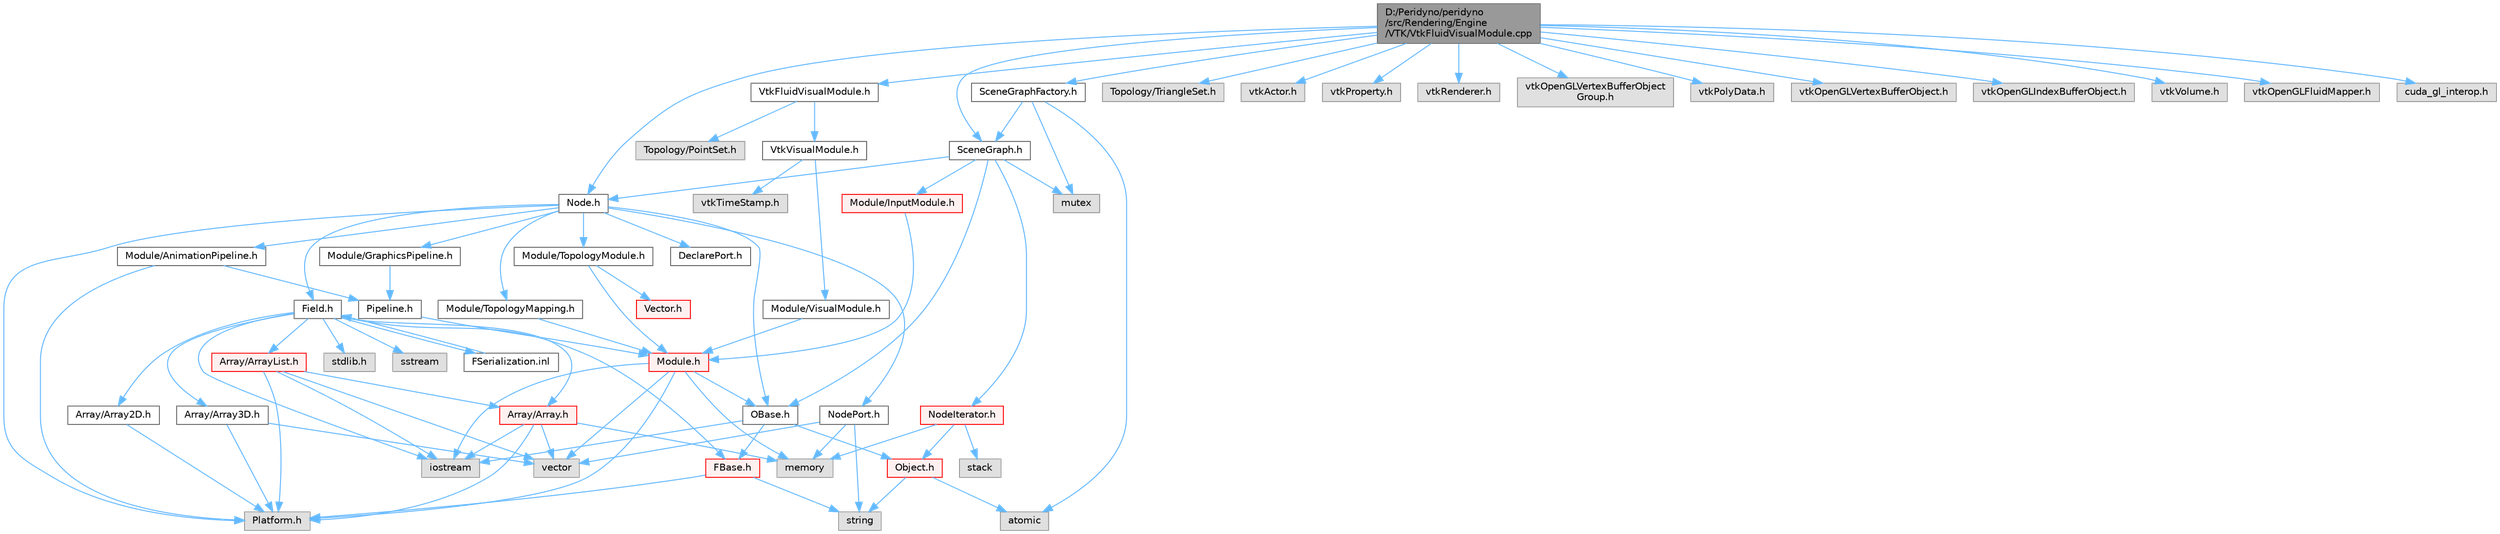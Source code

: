 digraph "D:/Peridyno/peridyno/src/Rendering/Engine/VTK/VtkFluidVisualModule.cpp"
{
 // LATEX_PDF_SIZE
  bgcolor="transparent";
  edge [fontname=Helvetica,fontsize=10,labelfontname=Helvetica,labelfontsize=10];
  node [fontname=Helvetica,fontsize=10,shape=box,height=0.2,width=0.4];
  Node1 [id="Node000001",label="D:/Peridyno/peridyno\l/src/Rendering/Engine\l/VTK/VtkFluidVisualModule.cpp",height=0.2,width=0.4,color="gray40", fillcolor="grey60", style="filled", fontcolor="black",tooltip=" "];
  Node1 -> Node2 [id="edge1_Node000001_Node000002",color="steelblue1",style="solid",tooltip=" "];
  Node2 [id="Node000002",label="VtkFluidVisualModule.h",height=0.2,width=0.4,color="grey40", fillcolor="white", style="filled",URL="$_vtk_fluid_visual_module_8h.html",tooltip=" "];
  Node2 -> Node3 [id="edge2_Node000002_Node000003",color="steelblue1",style="solid",tooltip=" "];
  Node3 [id="Node000003",label="VtkVisualModule.h",height=0.2,width=0.4,color="grey40", fillcolor="white", style="filled",URL="$_vtk_visual_module_8h.html",tooltip=" "];
  Node3 -> Node4 [id="edge3_Node000003_Node000004",color="steelblue1",style="solid",tooltip=" "];
  Node4 [id="Node000004",label="Module/VisualModule.h",height=0.2,width=0.4,color="grey40", fillcolor="white", style="filled",URL="$_visual_module_8h.html",tooltip=" "];
  Node4 -> Node5 [id="edge4_Node000004_Node000005",color="steelblue1",style="solid",tooltip=" "];
  Node5 [id="Node000005",label="Module.h",height=0.2,width=0.4,color="red", fillcolor="#FFF0F0", style="filled",URL="$_module_8h.html",tooltip=" "];
  Node5 -> Node6 [id="edge5_Node000005_Node000006",color="steelblue1",style="solid",tooltip=" "];
  Node6 [id="Node000006",label="Platform.h",height=0.2,width=0.4,color="grey60", fillcolor="#E0E0E0", style="filled",tooltip=" "];
  Node5 -> Node7 [id="edge6_Node000005_Node000007",color="steelblue1",style="solid",tooltip=" "];
  Node7 [id="Node000007",label="memory",height=0.2,width=0.4,color="grey60", fillcolor="#E0E0E0", style="filled",tooltip=" "];
  Node5 -> Node8 [id="edge7_Node000005_Node000008",color="steelblue1",style="solid",tooltip=" "];
  Node8 [id="Node000008",label="vector",height=0.2,width=0.4,color="grey60", fillcolor="#E0E0E0", style="filled",tooltip=" "];
  Node5 -> Node10 [id="edge8_Node000005_Node000010",color="steelblue1",style="solid",tooltip=" "];
  Node10 [id="Node000010",label="iostream",height=0.2,width=0.4,color="grey60", fillcolor="#E0E0E0", style="filled",tooltip=" "];
  Node5 -> Node11 [id="edge9_Node000005_Node000011",color="steelblue1",style="solid",tooltip=" "];
  Node11 [id="Node000011",label="OBase.h",height=0.2,width=0.4,color="grey40", fillcolor="white", style="filled",URL="$_o_base_8h.html",tooltip=" "];
  Node11 -> Node10 [id="edge10_Node000011_Node000010",color="steelblue1",style="solid",tooltip=" "];
  Node11 -> Node12 [id="edge11_Node000011_Node000012",color="steelblue1",style="solid",tooltip=" "];
  Node12 [id="Node000012",label="FBase.h",height=0.2,width=0.4,color="red", fillcolor="#FFF0F0", style="filled",URL="$_f_base_8h.html",tooltip=" "];
  Node12 -> Node6 [id="edge12_Node000012_Node000006",color="steelblue1",style="solid",tooltip=" "];
  Node12 -> Node15 [id="edge13_Node000012_Node000015",color="steelblue1",style="solid",tooltip=" "];
  Node15 [id="Node000015",label="string",height=0.2,width=0.4,color="grey60", fillcolor="#E0E0E0", style="filled",tooltip=" "];
  Node11 -> Node18 [id="edge14_Node000011_Node000018",color="steelblue1",style="solid",tooltip=" "];
  Node18 [id="Node000018",label="Object.h",height=0.2,width=0.4,color="red", fillcolor="#FFF0F0", style="filled",URL="$_object_8h.html",tooltip=" "];
  Node18 -> Node15 [id="edge15_Node000018_Node000015",color="steelblue1",style="solid",tooltip=" "];
  Node18 -> Node19 [id="edge16_Node000018_Node000019",color="steelblue1",style="solid",tooltip=" "];
  Node19 [id="Node000019",label="atomic",height=0.2,width=0.4,color="grey60", fillcolor="#E0E0E0", style="filled",tooltip=" "];
  Node3 -> Node90 [id="edge17_Node000003_Node000090",color="steelblue1",style="solid",tooltip=" "];
  Node90 [id="Node000090",label="vtkTimeStamp.h",height=0.2,width=0.4,color="grey60", fillcolor="#E0E0E0", style="filled",tooltip=" "];
  Node2 -> Node91 [id="edge18_Node000002_Node000091",color="steelblue1",style="solid",tooltip=" "];
  Node91 [id="Node000091",label="Topology/PointSet.h",height=0.2,width=0.4,color="grey60", fillcolor="#E0E0E0", style="filled",tooltip=" "];
  Node1 -> Node92 [id="edge19_Node000001_Node000092",color="steelblue1",style="solid",tooltip=" "];
  Node92 [id="Node000092",label="Node.h",height=0.2,width=0.4,color="grey40", fillcolor="white", style="filled",URL="$_node_8h.html",tooltip=" "];
  Node92 -> Node11 [id="edge20_Node000092_Node000011",color="steelblue1",style="solid",tooltip=" "];
  Node92 -> Node72 [id="edge21_Node000092_Node000072",color="steelblue1",style="solid",tooltip=" "];
  Node72 [id="Node000072",label="Field.h",height=0.2,width=0.4,color="grey40", fillcolor="white", style="filled",URL="$_field_8h.html",tooltip=" "];
  Node72 -> Node10 [id="edge22_Node000072_Node000010",color="steelblue1",style="solid",tooltip=" "];
  Node72 -> Node73 [id="edge23_Node000072_Node000073",color="steelblue1",style="solid",tooltip=" "];
  Node73 [id="Node000073",label="stdlib.h",height=0.2,width=0.4,color="grey60", fillcolor="#E0E0E0", style="filled",tooltip=" "];
  Node72 -> Node74 [id="edge24_Node000072_Node000074",color="steelblue1",style="solid",tooltip=" "];
  Node74 [id="Node000074",label="sstream",height=0.2,width=0.4,color="grey60", fillcolor="#E0E0E0", style="filled",tooltip=" "];
  Node72 -> Node12 [id="edge25_Node000072_Node000012",color="steelblue1",style="solid",tooltip=" "];
  Node72 -> Node75 [id="edge26_Node000072_Node000075",color="steelblue1",style="solid",tooltip=" "];
  Node75 [id="Node000075",label="Array/Array.h",height=0.2,width=0.4,color="red", fillcolor="#FFF0F0", style="filled",URL="$_array_8h.html",tooltip=" "];
  Node75 -> Node6 [id="edge27_Node000075_Node000006",color="steelblue1",style="solid",tooltip=" "];
  Node75 -> Node8 [id="edge28_Node000075_Node000008",color="steelblue1",style="solid",tooltip=" "];
  Node75 -> Node10 [id="edge29_Node000075_Node000010",color="steelblue1",style="solid",tooltip=" "];
  Node75 -> Node7 [id="edge30_Node000075_Node000007",color="steelblue1",style="solid",tooltip=" "];
  Node72 -> Node77 [id="edge31_Node000072_Node000077",color="steelblue1",style="solid",tooltip=" "];
  Node77 [id="Node000077",label="Array/Array2D.h",height=0.2,width=0.4,color="grey40", fillcolor="white", style="filled",URL="$_array2_d_8h.html",tooltip=" "];
  Node77 -> Node6 [id="edge32_Node000077_Node000006",color="steelblue1",style="solid",tooltip=" "];
  Node72 -> Node78 [id="edge33_Node000072_Node000078",color="steelblue1",style="solid",tooltip=" "];
  Node78 [id="Node000078",label="Array/Array3D.h",height=0.2,width=0.4,color="grey40", fillcolor="white", style="filled",URL="$_array3_d_8h.html",tooltip=" "];
  Node78 -> Node6 [id="edge34_Node000078_Node000006",color="steelblue1",style="solid",tooltip=" "];
  Node78 -> Node8 [id="edge35_Node000078_Node000008",color="steelblue1",style="solid",tooltip=" "];
  Node72 -> Node79 [id="edge36_Node000072_Node000079",color="steelblue1",style="solid",tooltip=" "];
  Node79 [id="Node000079",label="Array/ArrayList.h",height=0.2,width=0.4,color="red", fillcolor="#FFF0F0", style="filled",URL="$_array_list_8h.html",tooltip=" "];
  Node79 -> Node8 [id="edge37_Node000079_Node000008",color="steelblue1",style="solid",tooltip=" "];
  Node79 -> Node10 [id="edge38_Node000079_Node000010",color="steelblue1",style="solid",tooltip=" "];
  Node79 -> Node6 [id="edge39_Node000079_Node000006",color="steelblue1",style="solid",tooltip=" "];
  Node79 -> Node75 [id="edge40_Node000079_Node000075",color="steelblue1",style="solid",tooltip=" "];
  Node72 -> Node85 [id="edge41_Node000072_Node000085",color="steelblue1",style="solid",tooltip=" "];
  Node85 [id="Node000085",label="FSerialization.inl",height=0.2,width=0.4,color="grey40", fillcolor="white", style="filled",URL="$_f_serialization_8inl.html",tooltip=" "];
  Node85 -> Node72 [id="edge42_Node000085_Node000072",color="steelblue1",style="solid",tooltip=" "];
  Node92 -> Node6 [id="edge43_Node000092_Node000006",color="steelblue1",style="solid",tooltip=" "];
  Node92 -> Node93 [id="edge44_Node000092_Node000093",color="steelblue1",style="solid",tooltip=" "];
  Node93 [id="Node000093",label="DeclarePort.h",height=0.2,width=0.4,color="grey40", fillcolor="white", style="filled",URL="$_declare_port_8h.html",tooltip=" "];
  Node92 -> Node94 [id="edge45_Node000092_Node000094",color="steelblue1",style="solid",tooltip=" "];
  Node94 [id="Node000094",label="NodePort.h",height=0.2,width=0.4,color="grey40", fillcolor="white", style="filled",URL="$_node_port_8h.html",tooltip=" "];
  Node94 -> Node15 [id="edge46_Node000094_Node000015",color="steelblue1",style="solid",tooltip=" "];
  Node94 -> Node8 [id="edge47_Node000094_Node000008",color="steelblue1",style="solid",tooltip=" "];
  Node94 -> Node7 [id="edge48_Node000094_Node000007",color="steelblue1",style="solid",tooltip=" "];
  Node92 -> Node95 [id="edge49_Node000092_Node000095",color="steelblue1",style="solid",tooltip=" "];
  Node95 [id="Node000095",label="Module/TopologyModule.h",height=0.2,width=0.4,color="grey40", fillcolor="white", style="filled",URL="$_topology_module_8h.html",tooltip=" "];
  Node95 -> Node31 [id="edge50_Node000095_Node000031",color="steelblue1",style="solid",tooltip=" "];
  Node31 [id="Node000031",label="Vector.h",height=0.2,width=0.4,color="red", fillcolor="#FFF0F0", style="filled",URL="$_vector_8h.html",tooltip=" "];
  Node95 -> Node5 [id="edge51_Node000095_Node000005",color="steelblue1",style="solid",tooltip=" "];
  Node92 -> Node96 [id="edge52_Node000092_Node000096",color="steelblue1",style="solid",tooltip=" "];
  Node96 [id="Node000096",label="Module/TopologyMapping.h",height=0.2,width=0.4,color="grey40", fillcolor="white", style="filled",URL="$_topology_mapping_8h.html",tooltip=" "];
  Node96 -> Node5 [id="edge53_Node000096_Node000005",color="steelblue1",style="solid",tooltip=" "];
  Node92 -> Node97 [id="edge54_Node000092_Node000097",color="steelblue1",style="solid",tooltip=" "];
  Node97 [id="Node000097",label="Module/AnimationPipeline.h",height=0.2,width=0.4,color="grey40", fillcolor="white", style="filled",URL="$_animation_pipeline_8h.html",tooltip=" "];
  Node97 -> Node98 [id="edge55_Node000097_Node000098",color="steelblue1",style="solid",tooltip=" "];
  Node98 [id="Node000098",label="Pipeline.h",height=0.2,width=0.4,color="grey40", fillcolor="white", style="filled",URL="$_pipeline_8h.html",tooltip=" "];
  Node98 -> Node5 [id="edge56_Node000098_Node000005",color="steelblue1",style="solid",tooltip=" "];
  Node97 -> Node6 [id="edge57_Node000097_Node000006",color="steelblue1",style="solid",tooltip=" "];
  Node92 -> Node99 [id="edge58_Node000092_Node000099",color="steelblue1",style="solid",tooltip=" "];
  Node99 [id="Node000099",label="Module/GraphicsPipeline.h",height=0.2,width=0.4,color="grey40", fillcolor="white", style="filled",URL="$_graphics_pipeline_8h.html",tooltip=" "];
  Node99 -> Node98 [id="edge59_Node000099_Node000098",color="steelblue1",style="solid",tooltip=" "];
  Node1 -> Node100 [id="edge60_Node000001_Node000100",color="steelblue1",style="solid",tooltip=" "];
  Node100 [id="Node000100",label="SceneGraph.h",height=0.2,width=0.4,color="grey40", fillcolor="white", style="filled",URL="$_scene_graph_8h.html",tooltip=" "];
  Node100 -> Node11 [id="edge61_Node000100_Node000011",color="steelblue1",style="solid",tooltip=" "];
  Node100 -> Node92 [id="edge62_Node000100_Node000092",color="steelblue1",style="solid",tooltip=" "];
  Node100 -> Node101 [id="edge63_Node000100_Node000101",color="steelblue1",style="solid",tooltip=" "];
  Node101 [id="Node000101",label="NodeIterator.h",height=0.2,width=0.4,color="red", fillcolor="#FFF0F0", style="filled",URL="$_node_iterator_8h.html",tooltip=" "];
  Node101 -> Node102 [id="edge64_Node000101_Node000102",color="steelblue1",style="solid",tooltip=" "];
  Node102 [id="Node000102",label="stack",height=0.2,width=0.4,color="grey60", fillcolor="#E0E0E0", style="filled",tooltip=" "];
  Node101 -> Node7 [id="edge65_Node000101_Node000007",color="steelblue1",style="solid",tooltip=" "];
  Node101 -> Node18 [id="edge66_Node000101_Node000018",color="steelblue1",style="solid",tooltip=" "];
  Node100 -> Node104 [id="edge67_Node000100_Node000104",color="steelblue1",style="solid",tooltip=" "];
  Node104 [id="Node000104",label="Module/InputModule.h",height=0.2,width=0.4,color="red", fillcolor="#FFF0F0", style="filled",URL="$_input_module_8h.html",tooltip=" "];
  Node104 -> Node5 [id="edge68_Node000104_Node000005",color="steelblue1",style="solid",tooltip=" "];
  Node100 -> Node22 [id="edge69_Node000100_Node000022",color="steelblue1",style="solid",tooltip=" "];
  Node22 [id="Node000022",label="mutex",height=0.2,width=0.4,color="grey60", fillcolor="#E0E0E0", style="filled",tooltip=" "];
  Node1 -> Node110 [id="edge70_Node000001_Node000110",color="steelblue1",style="solid",tooltip=" "];
  Node110 [id="Node000110",label="Topology/TriangleSet.h",height=0.2,width=0.4,color="grey60", fillcolor="#E0E0E0", style="filled",tooltip=" "];
  Node1 -> Node111 [id="edge71_Node000001_Node000111",color="steelblue1",style="solid",tooltip=" "];
  Node111 [id="Node000111",label="vtkActor.h",height=0.2,width=0.4,color="grey60", fillcolor="#E0E0E0", style="filled",tooltip=" "];
  Node1 -> Node112 [id="edge72_Node000001_Node000112",color="steelblue1",style="solid",tooltip=" "];
  Node112 [id="Node000112",label="vtkProperty.h",height=0.2,width=0.4,color="grey60", fillcolor="#E0E0E0", style="filled",tooltip=" "];
  Node1 -> Node113 [id="edge73_Node000001_Node000113",color="steelblue1",style="solid",tooltip=" "];
  Node113 [id="Node000113",label="vtkRenderer.h",height=0.2,width=0.4,color="grey60", fillcolor="#E0E0E0", style="filled",tooltip=" "];
  Node1 -> Node114 [id="edge74_Node000001_Node000114",color="steelblue1",style="solid",tooltip=" "];
  Node114 [id="Node000114",label="vtkOpenGLVertexBufferObject\lGroup.h",height=0.2,width=0.4,color="grey60", fillcolor="#E0E0E0", style="filled",tooltip=" "];
  Node1 -> Node115 [id="edge75_Node000001_Node000115",color="steelblue1",style="solid",tooltip=" "];
  Node115 [id="Node000115",label="vtkPolyData.h",height=0.2,width=0.4,color="grey60", fillcolor="#E0E0E0", style="filled",tooltip=" "];
  Node1 -> Node116 [id="edge76_Node000001_Node000116",color="steelblue1",style="solid",tooltip=" "];
  Node116 [id="Node000116",label="vtkOpenGLVertexBufferObject.h",height=0.2,width=0.4,color="grey60", fillcolor="#E0E0E0", style="filled",tooltip=" "];
  Node1 -> Node117 [id="edge77_Node000001_Node000117",color="steelblue1",style="solid",tooltip=" "];
  Node117 [id="Node000117",label="vtkOpenGLIndexBufferObject.h",height=0.2,width=0.4,color="grey60", fillcolor="#E0E0E0", style="filled",tooltip=" "];
  Node1 -> Node118 [id="edge78_Node000001_Node000118",color="steelblue1",style="solid",tooltip=" "];
  Node118 [id="Node000118",label="vtkVolume.h",height=0.2,width=0.4,color="grey60", fillcolor="#E0E0E0", style="filled",tooltip=" "];
  Node1 -> Node119 [id="edge79_Node000001_Node000119",color="steelblue1",style="solid",tooltip=" "];
  Node119 [id="Node000119",label="vtkOpenGLFluidMapper.h",height=0.2,width=0.4,color="grey60", fillcolor="#E0E0E0", style="filled",tooltip=" "];
  Node1 -> Node120 [id="edge80_Node000001_Node000120",color="steelblue1",style="solid",tooltip=" "];
  Node120 [id="Node000120",label="SceneGraphFactory.h",height=0.2,width=0.4,color="grey40", fillcolor="white", style="filled",URL="$_scene_graph_factory_8h.html",tooltip=" "];
  Node120 -> Node19 [id="edge81_Node000120_Node000019",color="steelblue1",style="solid",tooltip=" "];
  Node120 -> Node22 [id="edge82_Node000120_Node000022",color="steelblue1",style="solid",tooltip=" "];
  Node120 -> Node100 [id="edge83_Node000120_Node000100",color="steelblue1",style="solid",tooltip=" "];
  Node1 -> Node121 [id="edge84_Node000001_Node000121",color="steelblue1",style="solid",tooltip=" "];
  Node121 [id="Node000121",label="cuda_gl_interop.h",height=0.2,width=0.4,color="grey60", fillcolor="#E0E0E0", style="filled",tooltip=" "];
}

